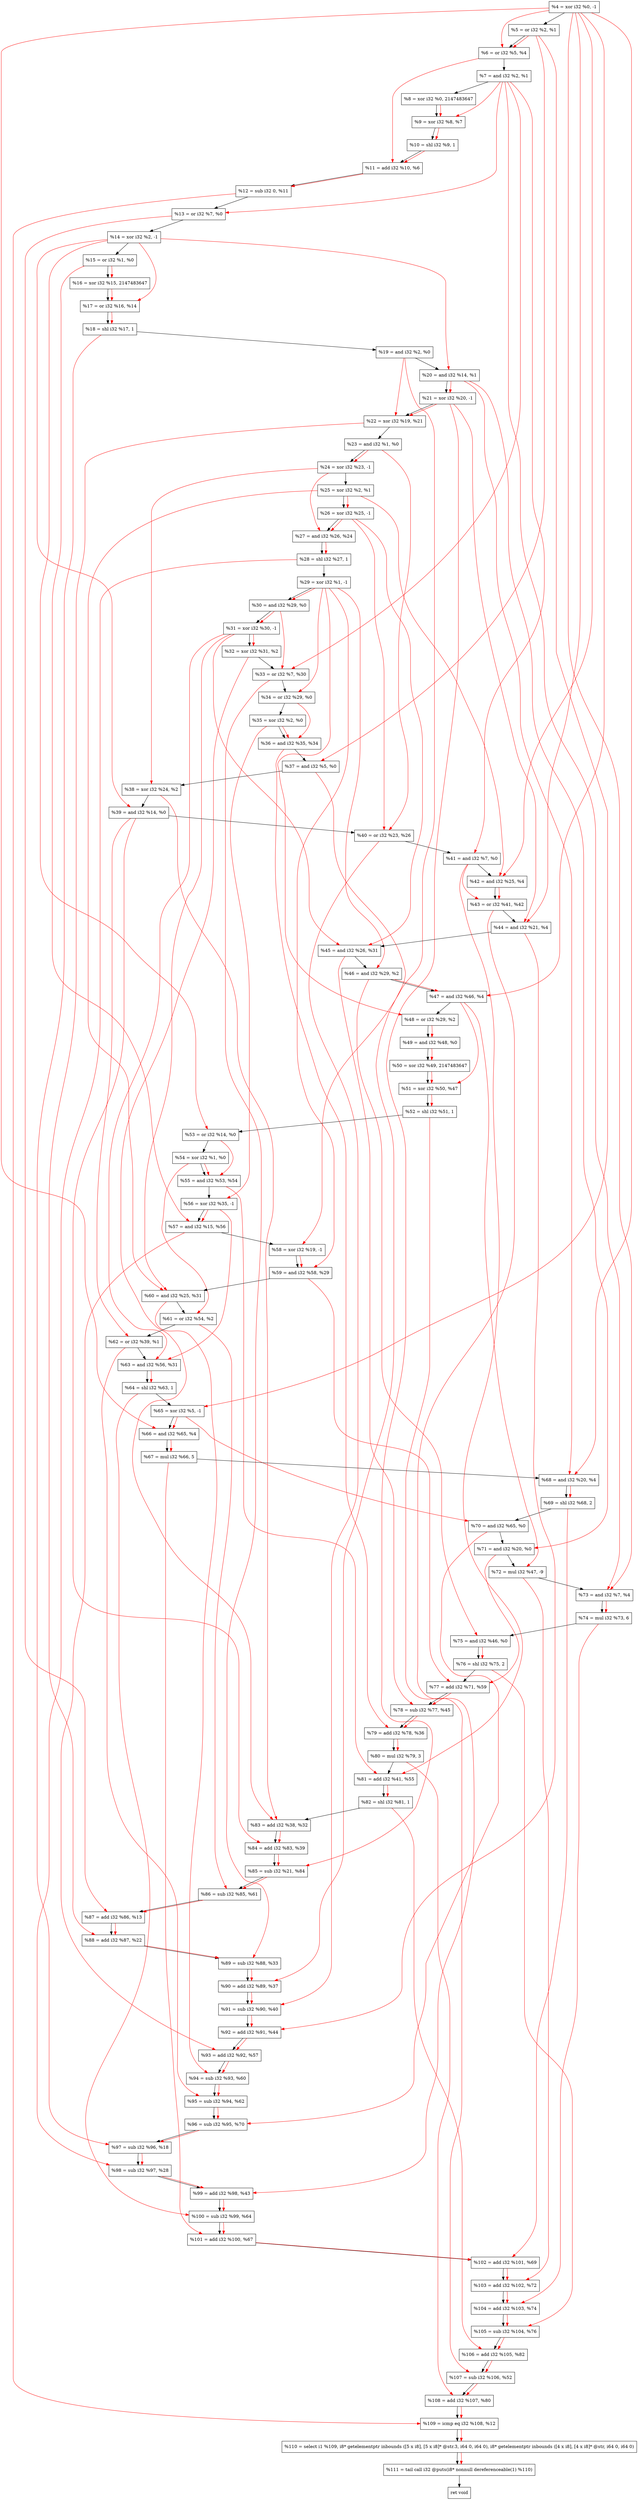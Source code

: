 digraph "DFG for'crackme' function" {
	Node0xaa41b0[shape=record, label="  %4 = xor i32 %0, -1"];
	Node0xaa4270[shape=record, label="  %5 = or i32 %2, %1"];
	Node0xaa42e0[shape=record, label="  %6 = or i32 %5, %4"];
	Node0xaa4350[shape=record, label="  %7 = and i32 %2, %1"];
	Node0xaa43c0[shape=record, label="  %8 = xor i32 %0, 2147483647"];
	Node0xaa4430[shape=record, label="  %9 = xor i32 %8, %7"];
	Node0xaa44d0[shape=record, label="  %10 = shl i32 %9, 1"];
	Node0xaa4540[shape=record, label="  %11 = add i32 %10, %6"];
	Node0xaa45e0[shape=record, label="  %12 = sub i32 0, %11"];
	Node0xaa4650[shape=record, label="  %13 = or i32 %7, %0"];
	Node0xaa46c0[shape=record, label="  %14 = xor i32 %2, -1"];
	Node0xaa4730[shape=record, label="  %15 = or i32 %1, %0"];
	Node0xaa47a0[shape=record, label="  %16 = xor i32 %15, 2147483647"];
	Node0xaa4810[shape=record, label="  %17 = or i32 %16, %14"];
	Node0xaa4880[shape=record, label="  %18 = shl i32 %17, 1"];
	Node0xaa48f0[shape=record, label="  %19 = and i32 %2, %0"];
	Node0xaa4960[shape=record, label="  %20 = and i32 %14, %1"];
	Node0xaa49d0[shape=record, label="  %21 = xor i32 %20, -1"];
	Node0xaa4a40[shape=record, label="  %22 = xor i32 %19, %21"];
	Node0xaa4ab0[shape=record, label="  %23 = and i32 %1, %0"];
	Node0xaa4b20[shape=record, label="  %24 = xor i32 %23, -1"];
	Node0xaa4b90[shape=record, label="  %25 = xor i32 %2, %1"];
	Node0xaa4c00[shape=record, label="  %26 = xor i32 %25, -1"];
	Node0xaa4c70[shape=record, label="  %27 = and i32 %26, %24"];
	Node0xaa4ce0[shape=record, label="  %28 = shl i32 %27, 1"];
	Node0xaa4d50[shape=record, label="  %29 = xor i32 %1, -1"];
	Node0xaa4dc0[shape=record, label="  %30 = and i32 %29, %0"];
	Node0xaa4e30[shape=record, label="  %31 = xor i32 %30, -1"];
	Node0xaa4ea0[shape=record, label="  %32 = xor i32 %31, %2"];
	Node0xaa5120[shape=record, label="  %33 = or i32 %7, %30"];
	Node0xaa5190[shape=record, label="  %34 = or i32 %29, %0"];
	Node0xaa5200[shape=record, label="  %35 = xor i32 %2, %0"];
	Node0xaa5270[shape=record, label="  %36 = and i32 %35, %34"];
	Node0xaa52e0[shape=record, label="  %37 = and i32 %5, %0"];
	Node0xaa5350[shape=record, label="  %38 = xor i32 %24, %2"];
	Node0xaa53c0[shape=record, label="  %39 = and i32 %14, %0"];
	Node0xaa5430[shape=record, label="  %40 = or i32 %23, %26"];
	Node0xaa54a0[shape=record, label="  %41 = and i32 %7, %0"];
	Node0xaa5510[shape=record, label="  %42 = and i32 %25, %4"];
	Node0xaa5580[shape=record, label="  %43 = or i32 %41, %42"];
	Node0xaa55f0[shape=record, label="  %44 = and i32 %21, %4"];
	Node0xaa5660[shape=record, label="  %45 = and i32 %26, %31"];
	Node0xaa56d0[shape=record, label="  %46 = and i32 %29, %2"];
	Node0xaa5740[shape=record, label="  %47 = and i32 %46, %4"];
	Node0xaa57b0[shape=record, label="  %48 = or i32 %29, %2"];
	Node0xaa5820[shape=record, label="  %49 = and i32 %48, %0"];
	Node0xaa5890[shape=record, label="  %50 = xor i32 %49, 2147483647"];
	Node0xaa5900[shape=record, label="  %51 = xor i32 %50, %47"];
	Node0xaa5970[shape=record, label="  %52 = shl i32 %51, 1"];
	Node0xaa59e0[shape=record, label="  %53 = or i32 %14, %0"];
	Node0xaa5a50[shape=record, label="  %54 = xor i32 %1, %0"];
	Node0xaa5ac0[shape=record, label="  %55 = and i32 %53, %54"];
	Node0xaa5b30[shape=record, label="  %56 = xor i32 %35, -1"];
	Node0xaa5ba0[shape=record, label="  %57 = and i32 %15, %56"];
	Node0xaa5c10[shape=record, label="  %58 = xor i32 %19, -1"];
	Node0xaa5c80[shape=record, label="  %59 = and i32 %58, %29"];
	Node0xaa5cf0[shape=record, label="  %60 = and i32 %25, %31"];
	Node0xaa5d60[shape=record, label="  %61 = or i32 %54, %2"];
	Node0xaa5dd0[shape=record, label="  %62 = or i32 %39, %1"];
	Node0xaa5e40[shape=record, label="  %63 = and i32 %56, %31"];
	Node0xaa5eb0[shape=record, label="  %64 = shl i32 %63, 1"];
	Node0xaa6330[shape=record, label="  %65 = xor i32 %5, -1"];
	Node0xaa63a0[shape=record, label="  %66 = and i32 %65, %4"];
	Node0xaa6440[shape=record, label="  %67 = mul i32 %66, 5"];
	Node0xaa64b0[shape=record, label="  %68 = and i32 %20, %4"];
	Node0xaa6550[shape=record, label="  %69 = shl i32 %68, 2"];
	Node0xaa65c0[shape=record, label="  %70 = and i32 %65, %0"];
	Node0xaa6630[shape=record, label="  %71 = and i32 %20, %0"];
	Node0xaa66d0[shape=record, label="  %72 = mul i32 %47, -9"];
	Node0xaa6740[shape=record, label="  %73 = and i32 %7, %4"];
	Node0xaa67e0[shape=record, label="  %74 = mul i32 %73, 6"];
	Node0xaa6850[shape=record, label="  %75 = and i32 %46, %0"];
	Node0xaa68c0[shape=record, label="  %76 = shl i32 %75, 2"];
	Node0xaa6930[shape=record, label="  %77 = add i32 %71, %59"];
	Node0xaa69a0[shape=record, label="  %78 = sub i32 %77, %45"];
	Node0xaa6a10[shape=record, label="  %79 = add i32 %78, %36"];
	Node0xaa6ab0[shape=record, label="  %80 = mul i32 %79, 3"];
	Node0xaa6b20[shape=record, label="  %81 = add i32 %41, %55"];
	Node0xaa6b90[shape=record, label="  %82 = shl i32 %81, 1"];
	Node0xaa6c00[shape=record, label="  %83 = add i32 %38, %32"];
	Node0xaa6c70[shape=record, label="  %84 = add i32 %83, %39"];
	Node0xaa6ce0[shape=record, label="  %85 = sub i32 %21, %84"];
	Node0xaa6d50[shape=record, label="  %86 = sub i32 %85, %61"];
	Node0xaa6dc0[shape=record, label="  %87 = add i32 %86, %13"];
	Node0xaa6e30[shape=record, label="  %88 = add i32 %87, %22"];
	Node0xaa6ea0[shape=record, label="  %89 = sub i32 %88, %33"];
	Node0xaa6f10[shape=record, label="  %90 = add i32 %89, %37"];
	Node0xaa6f80[shape=record, label="  %91 = sub i32 %90, %40"];
	Node0xaa6ff0[shape=record, label="  %92 = add i32 %91, %44"];
	Node0xaa7060[shape=record, label="  %93 = add i32 %92, %57"];
	Node0xaa70d0[shape=record, label="  %94 = sub i32 %93, %60"];
	Node0xaa7140[shape=record, label="  %95 = sub i32 %94, %62"];
	Node0xaa71b0[shape=record, label="  %96 = sub i32 %95, %70"];
	Node0xaa7220[shape=record, label="  %97 = sub i32 %96, %18"];
	Node0xaa7290[shape=record, label="  %98 = sub i32 %97, %28"];
	Node0xaa7300[shape=record, label="  %99 = add i32 %98, %43"];
	Node0xaa7370[shape=record, label="  %100 = sub i32 %99, %64"];
	Node0xaa73e0[shape=record, label="  %101 = add i32 %100, %67"];
	Node0xaa7450[shape=record, label="  %102 = add i32 %101, %69"];
	Node0xaa74c0[shape=record, label="  %103 = add i32 %102, %72"];
	Node0xaa7530[shape=record, label="  %104 = add i32 %103, %74"];
	Node0xaa75a0[shape=record, label="  %105 = sub i32 %104, %76"];
	Node0xaa7610[shape=record, label="  %106 = add i32 %105, %82"];
	Node0xaa7680[shape=record, label="  %107 = sub i32 %106, %52"];
	Node0xaa76f0[shape=record, label="  %108 = add i32 %107, %80"];
	Node0xaa7760[shape=record, label="  %109 = icmp eq i32 %108, %12"];
	Node0xa44268[shape=record, label="  %110 = select i1 %109, i8* getelementptr inbounds ([5 x i8], [5 x i8]* @str.3, i64 0, i64 0), i8* getelementptr inbounds ([4 x i8], [4 x i8]* @str, i64 0, i64 0)"];
	Node0xaa79f0[shape=record, label="  %111 = tail call i32 @puts(i8* nonnull dereferenceable(1) %110)"];
	Node0xaa7a40[shape=record, label="  ret void"];
	Node0xaa41b0 -> Node0xaa4270;
	Node0xaa4270 -> Node0xaa42e0;
	Node0xaa42e0 -> Node0xaa4350;
	Node0xaa4350 -> Node0xaa43c0;
	Node0xaa43c0 -> Node0xaa4430;
	Node0xaa4430 -> Node0xaa44d0;
	Node0xaa44d0 -> Node0xaa4540;
	Node0xaa4540 -> Node0xaa45e0;
	Node0xaa45e0 -> Node0xaa4650;
	Node0xaa4650 -> Node0xaa46c0;
	Node0xaa46c0 -> Node0xaa4730;
	Node0xaa4730 -> Node0xaa47a0;
	Node0xaa47a0 -> Node0xaa4810;
	Node0xaa4810 -> Node0xaa4880;
	Node0xaa4880 -> Node0xaa48f0;
	Node0xaa48f0 -> Node0xaa4960;
	Node0xaa4960 -> Node0xaa49d0;
	Node0xaa49d0 -> Node0xaa4a40;
	Node0xaa4a40 -> Node0xaa4ab0;
	Node0xaa4ab0 -> Node0xaa4b20;
	Node0xaa4b20 -> Node0xaa4b90;
	Node0xaa4b90 -> Node0xaa4c00;
	Node0xaa4c00 -> Node0xaa4c70;
	Node0xaa4c70 -> Node0xaa4ce0;
	Node0xaa4ce0 -> Node0xaa4d50;
	Node0xaa4d50 -> Node0xaa4dc0;
	Node0xaa4dc0 -> Node0xaa4e30;
	Node0xaa4e30 -> Node0xaa4ea0;
	Node0xaa4ea0 -> Node0xaa5120;
	Node0xaa5120 -> Node0xaa5190;
	Node0xaa5190 -> Node0xaa5200;
	Node0xaa5200 -> Node0xaa5270;
	Node0xaa5270 -> Node0xaa52e0;
	Node0xaa52e0 -> Node0xaa5350;
	Node0xaa5350 -> Node0xaa53c0;
	Node0xaa53c0 -> Node0xaa5430;
	Node0xaa5430 -> Node0xaa54a0;
	Node0xaa54a0 -> Node0xaa5510;
	Node0xaa5510 -> Node0xaa5580;
	Node0xaa5580 -> Node0xaa55f0;
	Node0xaa55f0 -> Node0xaa5660;
	Node0xaa5660 -> Node0xaa56d0;
	Node0xaa56d0 -> Node0xaa5740;
	Node0xaa5740 -> Node0xaa57b0;
	Node0xaa57b0 -> Node0xaa5820;
	Node0xaa5820 -> Node0xaa5890;
	Node0xaa5890 -> Node0xaa5900;
	Node0xaa5900 -> Node0xaa5970;
	Node0xaa5970 -> Node0xaa59e0;
	Node0xaa59e0 -> Node0xaa5a50;
	Node0xaa5a50 -> Node0xaa5ac0;
	Node0xaa5ac0 -> Node0xaa5b30;
	Node0xaa5b30 -> Node0xaa5ba0;
	Node0xaa5ba0 -> Node0xaa5c10;
	Node0xaa5c10 -> Node0xaa5c80;
	Node0xaa5c80 -> Node0xaa5cf0;
	Node0xaa5cf0 -> Node0xaa5d60;
	Node0xaa5d60 -> Node0xaa5dd0;
	Node0xaa5dd0 -> Node0xaa5e40;
	Node0xaa5e40 -> Node0xaa5eb0;
	Node0xaa5eb0 -> Node0xaa6330;
	Node0xaa6330 -> Node0xaa63a0;
	Node0xaa63a0 -> Node0xaa6440;
	Node0xaa6440 -> Node0xaa64b0;
	Node0xaa64b0 -> Node0xaa6550;
	Node0xaa6550 -> Node0xaa65c0;
	Node0xaa65c0 -> Node0xaa6630;
	Node0xaa6630 -> Node0xaa66d0;
	Node0xaa66d0 -> Node0xaa6740;
	Node0xaa6740 -> Node0xaa67e0;
	Node0xaa67e0 -> Node0xaa6850;
	Node0xaa6850 -> Node0xaa68c0;
	Node0xaa68c0 -> Node0xaa6930;
	Node0xaa6930 -> Node0xaa69a0;
	Node0xaa69a0 -> Node0xaa6a10;
	Node0xaa6a10 -> Node0xaa6ab0;
	Node0xaa6ab0 -> Node0xaa6b20;
	Node0xaa6b20 -> Node0xaa6b90;
	Node0xaa6b90 -> Node0xaa6c00;
	Node0xaa6c00 -> Node0xaa6c70;
	Node0xaa6c70 -> Node0xaa6ce0;
	Node0xaa6ce0 -> Node0xaa6d50;
	Node0xaa6d50 -> Node0xaa6dc0;
	Node0xaa6dc0 -> Node0xaa6e30;
	Node0xaa6e30 -> Node0xaa6ea0;
	Node0xaa6ea0 -> Node0xaa6f10;
	Node0xaa6f10 -> Node0xaa6f80;
	Node0xaa6f80 -> Node0xaa6ff0;
	Node0xaa6ff0 -> Node0xaa7060;
	Node0xaa7060 -> Node0xaa70d0;
	Node0xaa70d0 -> Node0xaa7140;
	Node0xaa7140 -> Node0xaa71b0;
	Node0xaa71b0 -> Node0xaa7220;
	Node0xaa7220 -> Node0xaa7290;
	Node0xaa7290 -> Node0xaa7300;
	Node0xaa7300 -> Node0xaa7370;
	Node0xaa7370 -> Node0xaa73e0;
	Node0xaa73e0 -> Node0xaa7450;
	Node0xaa7450 -> Node0xaa74c0;
	Node0xaa74c0 -> Node0xaa7530;
	Node0xaa7530 -> Node0xaa75a0;
	Node0xaa75a0 -> Node0xaa7610;
	Node0xaa7610 -> Node0xaa7680;
	Node0xaa7680 -> Node0xaa76f0;
	Node0xaa76f0 -> Node0xaa7760;
	Node0xaa7760 -> Node0xa44268;
	Node0xa44268 -> Node0xaa79f0;
	Node0xaa79f0 -> Node0xaa7a40;
edge [color=red]
	Node0xaa4270 -> Node0xaa42e0;
	Node0xaa41b0 -> Node0xaa42e0;
	Node0xaa43c0 -> Node0xaa4430;
	Node0xaa4350 -> Node0xaa4430;
	Node0xaa4430 -> Node0xaa44d0;
	Node0xaa44d0 -> Node0xaa4540;
	Node0xaa42e0 -> Node0xaa4540;
	Node0xaa4540 -> Node0xaa45e0;
	Node0xaa4350 -> Node0xaa4650;
	Node0xaa4730 -> Node0xaa47a0;
	Node0xaa47a0 -> Node0xaa4810;
	Node0xaa46c0 -> Node0xaa4810;
	Node0xaa4810 -> Node0xaa4880;
	Node0xaa46c0 -> Node0xaa4960;
	Node0xaa4960 -> Node0xaa49d0;
	Node0xaa48f0 -> Node0xaa4a40;
	Node0xaa49d0 -> Node0xaa4a40;
	Node0xaa4ab0 -> Node0xaa4b20;
	Node0xaa4b90 -> Node0xaa4c00;
	Node0xaa4c00 -> Node0xaa4c70;
	Node0xaa4b20 -> Node0xaa4c70;
	Node0xaa4c70 -> Node0xaa4ce0;
	Node0xaa4d50 -> Node0xaa4dc0;
	Node0xaa4dc0 -> Node0xaa4e30;
	Node0xaa4e30 -> Node0xaa4ea0;
	Node0xaa4350 -> Node0xaa5120;
	Node0xaa4dc0 -> Node0xaa5120;
	Node0xaa4d50 -> Node0xaa5190;
	Node0xaa5200 -> Node0xaa5270;
	Node0xaa5190 -> Node0xaa5270;
	Node0xaa4270 -> Node0xaa52e0;
	Node0xaa4b20 -> Node0xaa5350;
	Node0xaa46c0 -> Node0xaa53c0;
	Node0xaa4ab0 -> Node0xaa5430;
	Node0xaa4c00 -> Node0xaa5430;
	Node0xaa4350 -> Node0xaa54a0;
	Node0xaa4b90 -> Node0xaa5510;
	Node0xaa41b0 -> Node0xaa5510;
	Node0xaa54a0 -> Node0xaa5580;
	Node0xaa5510 -> Node0xaa5580;
	Node0xaa49d0 -> Node0xaa55f0;
	Node0xaa41b0 -> Node0xaa55f0;
	Node0xaa4c00 -> Node0xaa5660;
	Node0xaa4e30 -> Node0xaa5660;
	Node0xaa4d50 -> Node0xaa56d0;
	Node0xaa56d0 -> Node0xaa5740;
	Node0xaa41b0 -> Node0xaa5740;
	Node0xaa4d50 -> Node0xaa57b0;
	Node0xaa57b0 -> Node0xaa5820;
	Node0xaa5820 -> Node0xaa5890;
	Node0xaa5890 -> Node0xaa5900;
	Node0xaa5740 -> Node0xaa5900;
	Node0xaa5900 -> Node0xaa5970;
	Node0xaa46c0 -> Node0xaa59e0;
	Node0xaa59e0 -> Node0xaa5ac0;
	Node0xaa5a50 -> Node0xaa5ac0;
	Node0xaa5200 -> Node0xaa5b30;
	Node0xaa4730 -> Node0xaa5ba0;
	Node0xaa5b30 -> Node0xaa5ba0;
	Node0xaa48f0 -> Node0xaa5c10;
	Node0xaa5c10 -> Node0xaa5c80;
	Node0xaa4d50 -> Node0xaa5c80;
	Node0xaa4b90 -> Node0xaa5cf0;
	Node0xaa4e30 -> Node0xaa5cf0;
	Node0xaa5a50 -> Node0xaa5d60;
	Node0xaa53c0 -> Node0xaa5dd0;
	Node0xaa5b30 -> Node0xaa5e40;
	Node0xaa4e30 -> Node0xaa5e40;
	Node0xaa5e40 -> Node0xaa5eb0;
	Node0xaa4270 -> Node0xaa6330;
	Node0xaa6330 -> Node0xaa63a0;
	Node0xaa41b0 -> Node0xaa63a0;
	Node0xaa63a0 -> Node0xaa6440;
	Node0xaa4960 -> Node0xaa64b0;
	Node0xaa41b0 -> Node0xaa64b0;
	Node0xaa64b0 -> Node0xaa6550;
	Node0xaa6330 -> Node0xaa65c0;
	Node0xaa4960 -> Node0xaa6630;
	Node0xaa5740 -> Node0xaa66d0;
	Node0xaa4350 -> Node0xaa6740;
	Node0xaa41b0 -> Node0xaa6740;
	Node0xaa6740 -> Node0xaa67e0;
	Node0xaa56d0 -> Node0xaa6850;
	Node0xaa6850 -> Node0xaa68c0;
	Node0xaa6630 -> Node0xaa6930;
	Node0xaa5c80 -> Node0xaa6930;
	Node0xaa6930 -> Node0xaa69a0;
	Node0xaa5660 -> Node0xaa69a0;
	Node0xaa69a0 -> Node0xaa6a10;
	Node0xaa5270 -> Node0xaa6a10;
	Node0xaa6a10 -> Node0xaa6ab0;
	Node0xaa54a0 -> Node0xaa6b20;
	Node0xaa5ac0 -> Node0xaa6b20;
	Node0xaa6b20 -> Node0xaa6b90;
	Node0xaa5350 -> Node0xaa6c00;
	Node0xaa4ea0 -> Node0xaa6c00;
	Node0xaa6c00 -> Node0xaa6c70;
	Node0xaa53c0 -> Node0xaa6c70;
	Node0xaa49d0 -> Node0xaa6ce0;
	Node0xaa6c70 -> Node0xaa6ce0;
	Node0xaa6ce0 -> Node0xaa6d50;
	Node0xaa5d60 -> Node0xaa6d50;
	Node0xaa6d50 -> Node0xaa6dc0;
	Node0xaa4650 -> Node0xaa6dc0;
	Node0xaa6dc0 -> Node0xaa6e30;
	Node0xaa4a40 -> Node0xaa6e30;
	Node0xaa6e30 -> Node0xaa6ea0;
	Node0xaa5120 -> Node0xaa6ea0;
	Node0xaa6ea0 -> Node0xaa6f10;
	Node0xaa52e0 -> Node0xaa6f10;
	Node0xaa6f10 -> Node0xaa6f80;
	Node0xaa5430 -> Node0xaa6f80;
	Node0xaa6f80 -> Node0xaa6ff0;
	Node0xaa55f0 -> Node0xaa6ff0;
	Node0xaa6ff0 -> Node0xaa7060;
	Node0xaa5ba0 -> Node0xaa7060;
	Node0xaa7060 -> Node0xaa70d0;
	Node0xaa5cf0 -> Node0xaa70d0;
	Node0xaa70d0 -> Node0xaa7140;
	Node0xaa5dd0 -> Node0xaa7140;
	Node0xaa7140 -> Node0xaa71b0;
	Node0xaa65c0 -> Node0xaa71b0;
	Node0xaa71b0 -> Node0xaa7220;
	Node0xaa4880 -> Node0xaa7220;
	Node0xaa7220 -> Node0xaa7290;
	Node0xaa4ce0 -> Node0xaa7290;
	Node0xaa7290 -> Node0xaa7300;
	Node0xaa5580 -> Node0xaa7300;
	Node0xaa7300 -> Node0xaa7370;
	Node0xaa5eb0 -> Node0xaa7370;
	Node0xaa7370 -> Node0xaa73e0;
	Node0xaa6440 -> Node0xaa73e0;
	Node0xaa73e0 -> Node0xaa7450;
	Node0xaa6550 -> Node0xaa7450;
	Node0xaa7450 -> Node0xaa74c0;
	Node0xaa66d0 -> Node0xaa74c0;
	Node0xaa74c0 -> Node0xaa7530;
	Node0xaa67e0 -> Node0xaa7530;
	Node0xaa7530 -> Node0xaa75a0;
	Node0xaa68c0 -> Node0xaa75a0;
	Node0xaa75a0 -> Node0xaa7610;
	Node0xaa6b90 -> Node0xaa7610;
	Node0xaa7610 -> Node0xaa7680;
	Node0xaa5970 -> Node0xaa7680;
	Node0xaa7680 -> Node0xaa76f0;
	Node0xaa6ab0 -> Node0xaa76f0;
	Node0xaa76f0 -> Node0xaa7760;
	Node0xaa45e0 -> Node0xaa7760;
	Node0xaa7760 -> Node0xa44268;
	Node0xa44268 -> Node0xaa79f0;
}

